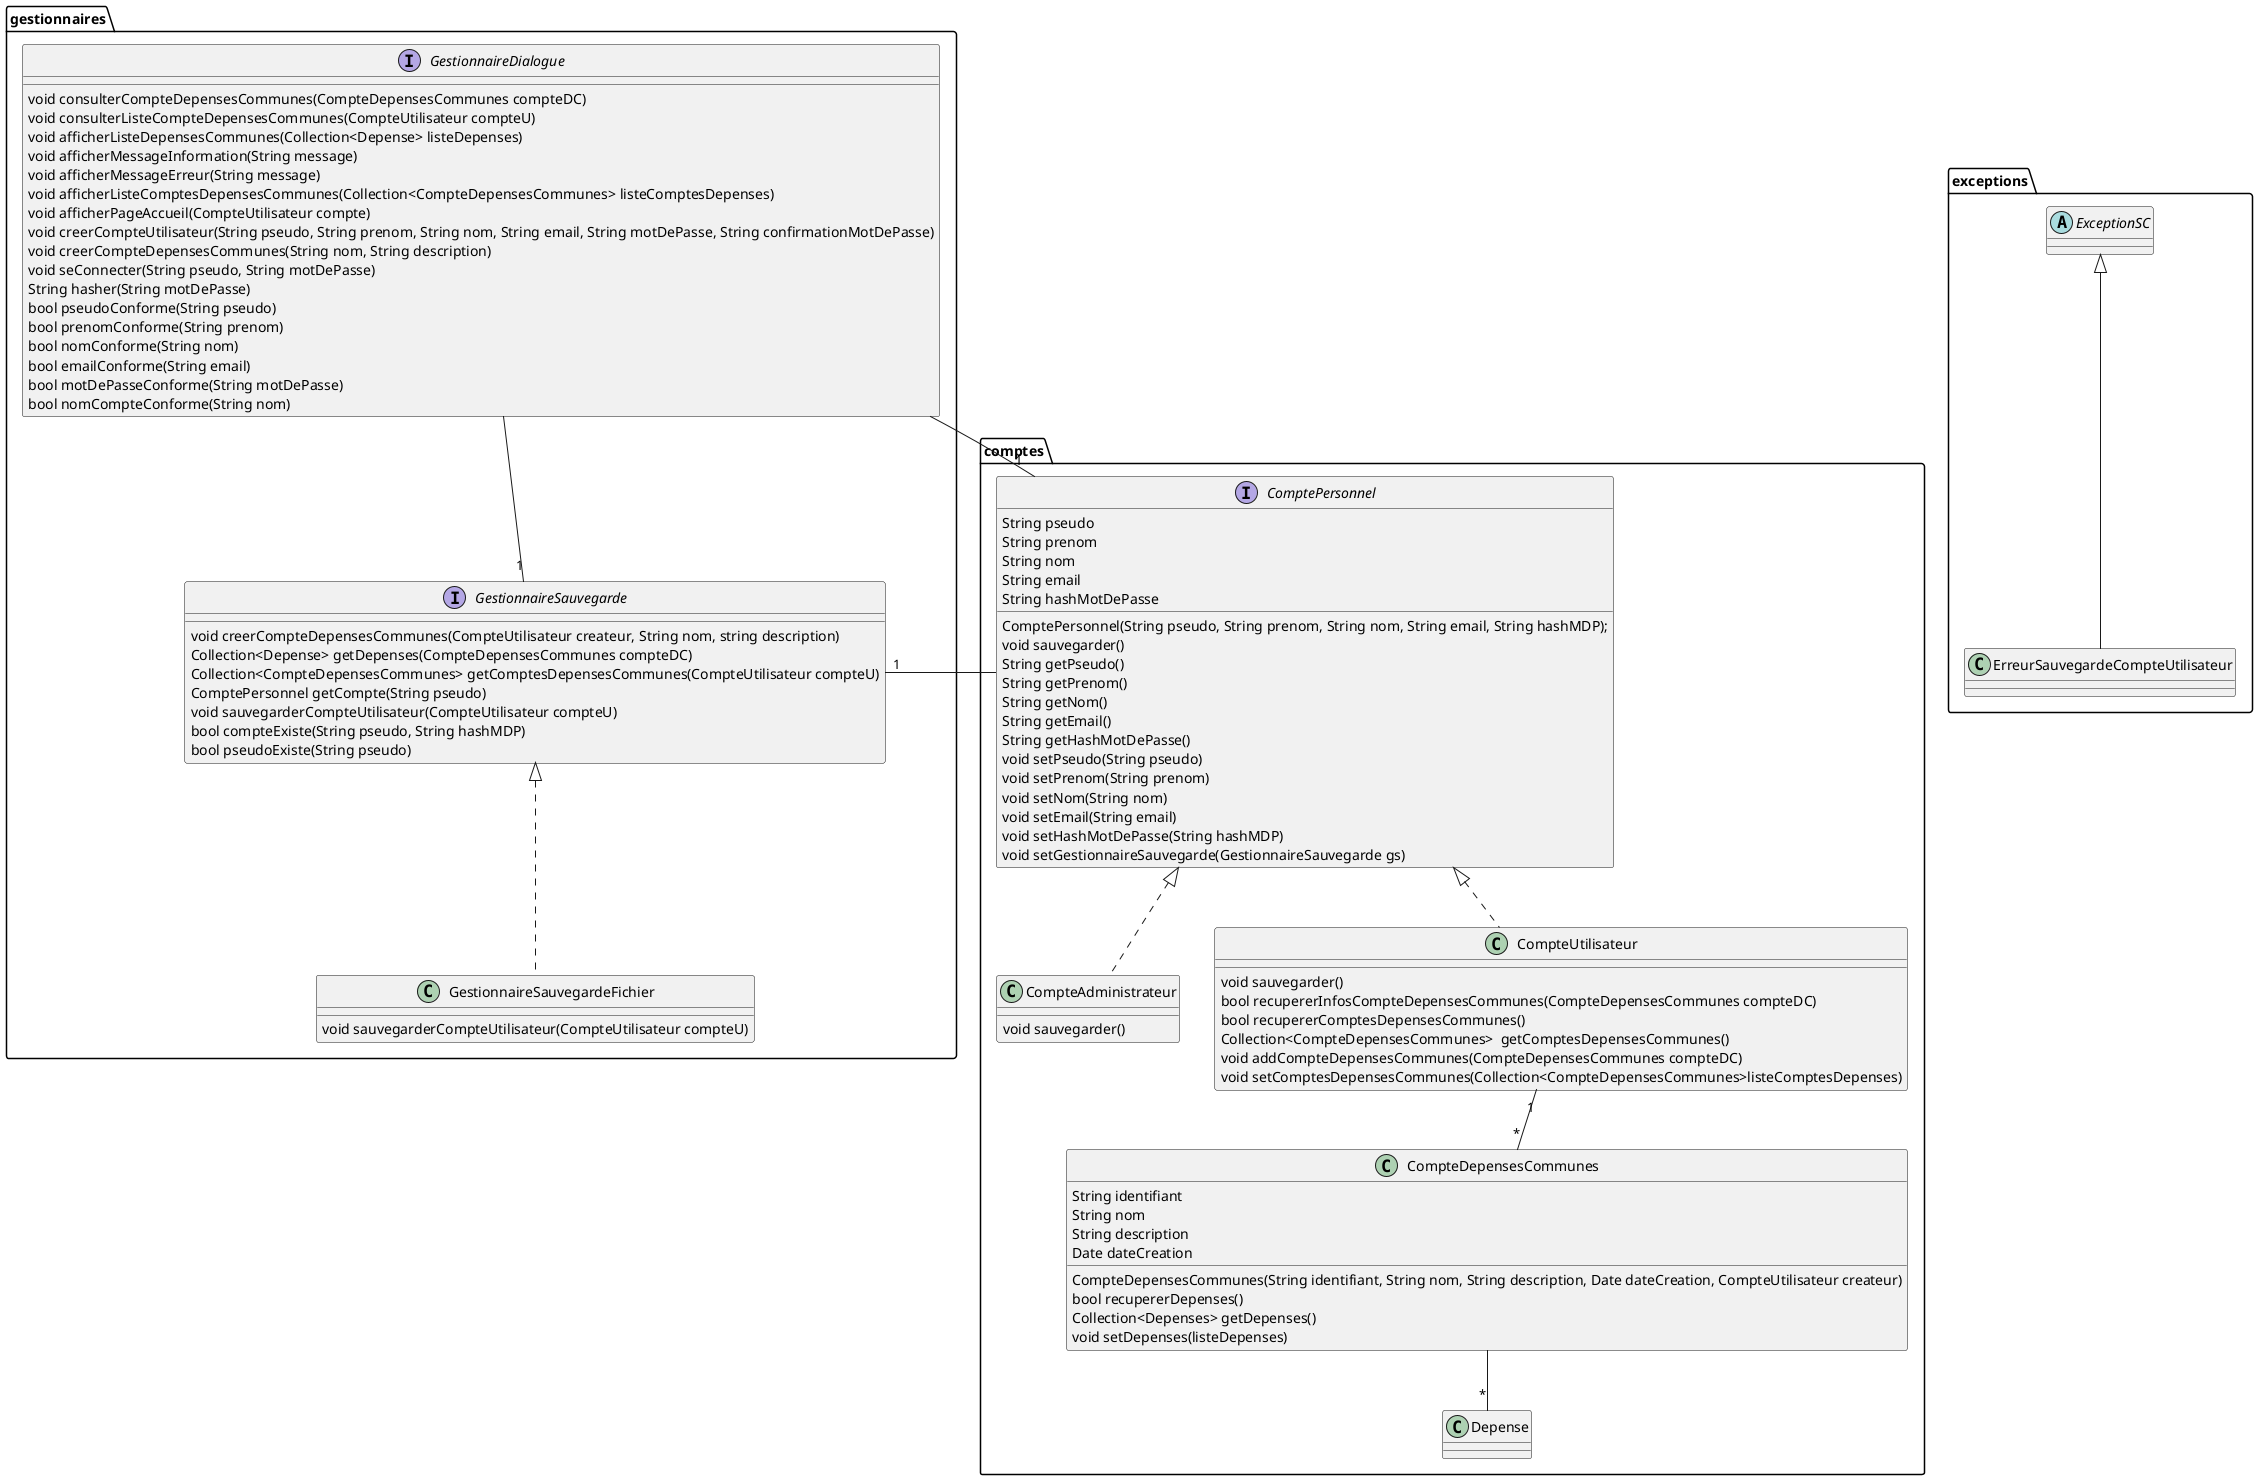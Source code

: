 @startuml Classes
package gestionnaires {
	interface GestionnaireDialogue {
		void consulterCompteDepensesCommunes(CompteDepensesCommunes compteDC)
		void consulterListeCompteDepensesCommunes(CompteUtilisateur compteU)
		void afficherListeDepensesCommunes(Collection<Depense> listeDepenses)
		void afficherMessageInformation(String message)
		void afficherMessageErreur(String message)
		void afficherListeComptesDepensesCommunes(Collection<CompteDepensesCommunes> listeComptesDepenses)
		void afficherPageAccueil(CompteUtilisateur compte)
		void creerCompteUtilisateur(String pseudo, String prenom, String nom, String email, String motDePasse, String confirmationMotDePasse)
		void creerCompteDepensesCommunes(String nom, String description)
		void seConnecter(String pseudo, String motDePasse)
		String hasher(String motDePasse)
		bool pseudoConforme(String pseudo)
		bool prenomConforme(String prenom)
		bool nomConforme(String nom)
		bool emailConforme(String email)
		bool motDePasseConforme(String motDePasse)
		bool nomCompteConforme(String nom)
	}

	interface GestionnaireSauvegarde {
		void creerCompteDepensesCommunes(CompteUtilisateur createur, String nom, string description)
		Collection<Depense> getDepenses(CompteDepensesCommunes compteDC)
		Collection<CompteDepensesCommunes> getComptesDepensesCommunes(CompteUtilisateur compteU)
		ComptePersonnel getCompte(String pseudo)
		void sauvegarderCompteUtilisateur(CompteUtilisateur compteU)
		bool compteExiste(String pseudo, String hashMDP)
		bool pseudoExiste(String pseudo)
	}

	class GestionnaireSauvegardeFichier implements GestionnaireSauvegarde {
		void sauvegarderCompteUtilisateur(CompteUtilisateur compteU)
	}

}
package comptes {
	interface ComptePersonnel {
		String pseudo
		String prenom
		String nom
		String email
		String hashMotDePasse
		ComptePersonnel(String pseudo, String prenom, String nom, String email, String hashMDP);
		void sauvegarder()
		String getPseudo()
		String getPrenom()
		String getNom()
		String getEmail()
		String getHashMotDePasse()
		void setPseudo(String pseudo)
		void setPrenom(String prenom)
		void setNom(String nom)
		void setEmail(String email)
		void setHashMotDePasse(String hashMDP)
		void setGestionnaireSauvegarde(GestionnaireSauvegarde gs)
	}

	class CompteAdministrateur implements ComptePersonnel {
		void sauvegarder()
	}


	class CompteUtilisateur implements ComptePersonnel {
		void sauvegarder()
		bool recupererInfosCompteDepensesCommunes(CompteDepensesCommunes compteDC)
		bool recupererComptesDepensesCommunes()
		Collection<CompteDepensesCommunes>  getComptesDepensesCommunes()
		void addCompteDepensesCommunes(CompteDepensesCommunes compteDC)
		void setComptesDepensesCommunes(Collection<CompteDepensesCommunes>listeComptesDepenses)
	}

	class CompteDepensesCommunes {
		String identifiant
		String nom
		String description
		Date dateCreation
		CompteDepensesCommunes(String identifiant, String nom, String description, Date dateCreation, CompteUtilisateur createur)
		bool recupererDepenses()
		Collection<Depenses> getDepenses()
		void setDepenses(listeDepenses)
	}

	class Depense {

	}
}
package exceptions {
	abstract ExceptionSC {
		
	}

	class ErreurSauvegardeCompteUtilisateur extends ExceptionSC {

	}
}

GestionnaireDialogue --"1" ComptePersonnel
GestionnaireDialogue --"1" GestionnaireSauvegarde
CompteDepensesCommunes --"*" Depense
CompteUtilisateur "1"--"*" CompteDepensesCommunes
ComptePersonnel --"1" GestionnaireSauvegarde

@enduml